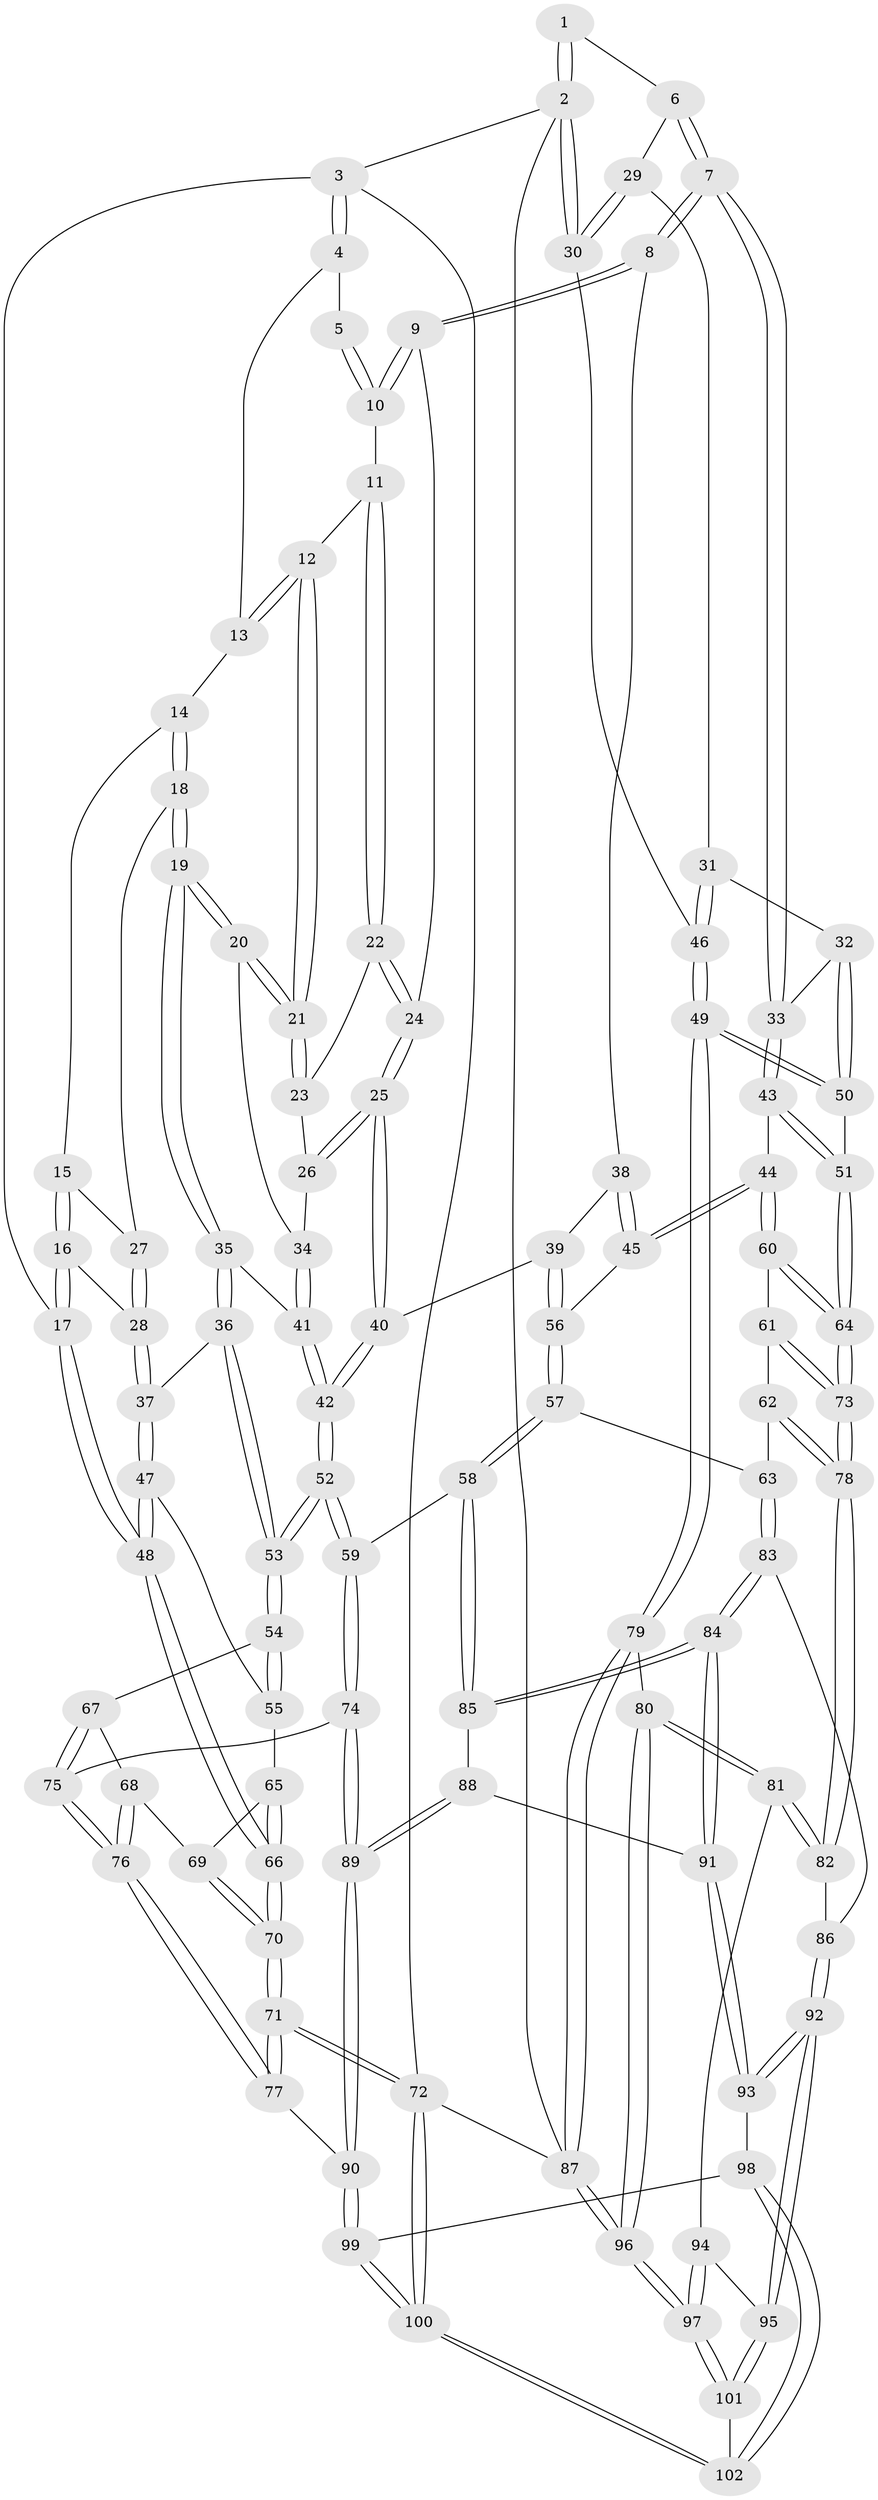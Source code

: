// Generated by graph-tools (version 1.1) at 2025/11/02/21/25 10:11:12]
// undirected, 102 vertices, 252 edges
graph export_dot {
graph [start="1"]
  node [color=gray90,style=filled];
  1 [pos="+0.7154295096814455+0"];
  2 [pos="+1+0"];
  3 [pos="+0+0"];
  4 [pos="+0.04768405218526959+0"];
  5 [pos="+0.6488961080245902+0"];
  6 [pos="+0.8878207108994465+0.18355773299999326"];
  7 [pos="+0.802704713889785+0.2413080689200374"];
  8 [pos="+0.7127924274080156+0.21692723898695465"];
  9 [pos="+0.6449947070050407+0.15630529544869645"];
  10 [pos="+0.5901059699758012+0.04949558702068003"];
  11 [pos="+0.5642208507218464+0.0644359145690006"];
  12 [pos="+0.3244902760689888+0.09995306602075706"];
  13 [pos="+0.08864806498368588+0"];
  14 [pos="+0.1550671587893307+0.1453030379754231"];
  15 [pos="+0.06930751500939673+0.22988561609762784"];
  16 [pos="+0.05391448953016319+0.23633687503316064"];
  17 [pos="+0+0.036343701899515336"];
  18 [pos="+0.24312156814107908+0.23503172237301773"];
  19 [pos="+0.26781988347809604+0.2454975823464379"];
  20 [pos="+0.30321339356003446+0.21877756059345008"];
  21 [pos="+0.306893267494592+0.21174860163131268"];
  22 [pos="+0.4735835864727971+0.198426718522188"];
  23 [pos="+0.47241117766167073+0.19973040452718133"];
  24 [pos="+0.5569106033401345+0.28644682082217127"];
  25 [pos="+0.5332303537841088+0.3376946232084869"];
  26 [pos="+0.4638632459355986+0.27087484725365757"];
  27 [pos="+0.19715507143374955+0.24072364740782834"];
  28 [pos="+0.08706591273174699+0.3149413143068271"];
  29 [pos="+0.9348254263280321+0.1809576364517484"];
  30 [pos="+1+0.11446518383707728"];
  31 [pos="+0.9354291230726639+0.33641938594449616"];
  32 [pos="+0.8520241980115968+0.34162761736027286"];
  33 [pos="+0.8168061132104424+0.31792901385422445"];
  34 [pos="+0.40219672733676987+0.29114114402551083"];
  35 [pos="+0.2578498295644501+0.2997283421766266"];
  36 [pos="+0.21891525465138245+0.3713156336710571"];
  37 [pos="+0.10102010043694087+0.37863526417006704"];
  38 [pos="+0.704379937484172+0.23545911843496725"];
  39 [pos="+0.5671396687308408+0.4087176596980607"];
  40 [pos="+0.5417283284915813+0.40344562256098526"];
  41 [pos="+0.4077486364060535+0.3922307388541614"];
  42 [pos="+0.4416866535652361+0.4598553404674878"];
  43 [pos="+0.7660669587167132+0.4123455557107079"];
  44 [pos="+0.6909248986745833+0.4485872208475962"];
  45 [pos="+0.6783731528744588+0.4449710880170646"];
  46 [pos="+1+0.4558537850869819"];
  47 [pos="+0.0695659593066418+0.41038669314587917"];
  48 [pos="+0+0.40927665780755335"];
  49 [pos="+1+0.5124384003936131"];
  50 [pos="+0.976372933607098+0.5252151701423456"];
  51 [pos="+0.9281536026240116+0.5424625158583379"];
  52 [pos="+0.39308376730297034+0.5385378050545931"];
  53 [pos="+0.2864511304962041+0.5027679408441917"];
  54 [pos="+0.22619065913250153+0.5329698441609606"];
  55 [pos="+0.08945390898425604+0.4846272187435119"];
  56 [pos="+0.6333967168950299+0.44393514124074723"];
  57 [pos="+0.5949772734652804+0.612791677613024"];
  58 [pos="+0.4921437675507398+0.631623778064659"];
  59 [pos="+0.40542969008660307+0.5794708542424949"];
  60 [pos="+0.7241045331181037+0.5216245132192098"];
  61 [pos="+0.7175477145154444+0.5514470259393323"];
  62 [pos="+0.6760433115571499+0.6088873051008596"];
  63 [pos="+0.6312472523978334+0.6276053367082282"];
  64 [pos="+0.9086410963248575+0.5579112075386402"];
  65 [pos="+0.07584061225239075+0.5218602799685205"];
  66 [pos="+0+0.6919340550458535"];
  67 [pos="+0.22242065105301628+0.5383881366351133"];
  68 [pos="+0.12129864865379461+0.600178539487218"];
  69 [pos="+0.11404345293013106+0.5981223659522585"];
  70 [pos="+0+0.8240009350898919"];
  71 [pos="+0+0.9433038237565168"];
  72 [pos="+0+1"];
  73 [pos="+0.8326119579976934+0.671190157612415"];
  74 [pos="+0.37028890358204286+0.6350910617263398"];
  75 [pos="+0.1982067598364538+0.6845672763109046"];
  76 [pos="+0.1794030916963477+0.7027500164146745"];
  77 [pos="+0.15261554106544734+0.7768699781321888"];
  78 [pos="+0.8246786506114343+0.6905803974188367"];
  79 [pos="+1+0.7992566838282631"];
  80 [pos="+0.9169188519989728+0.803757988535243"];
  81 [pos="+0.864705247673812+0.7760101523722348"];
  82 [pos="+0.8201659633586331+0.7284346065097117"];
  83 [pos="+0.6612735935471479+0.7090968865606859"];
  84 [pos="+0.5619028712062692+0.7871673569495248"];
  85 [pos="+0.5118726259586659+0.7098621896661681"];
  86 [pos="+0.7505602787395675+0.7534731971353377"];
  87 [pos="+1+1"];
  88 [pos="+0.4204992001111926+0.7938047554132527"];
  89 [pos="+0.33028066612713775+0.8351995082703693"];
  90 [pos="+0.3284254683679299+0.8387055529662287"];
  91 [pos="+0.5634276704936468+0.8122761301259266"];
  92 [pos="+0.6473975347796127+0.9160601821141029"];
  93 [pos="+0.5720647606742955+0.8498701747136513"];
  94 [pos="+0.8282876773920118+0.8362617264489454"];
  95 [pos="+0.6572055762000485+0.9462215252777156"];
  96 [pos="+0.8123178538843006+1"];
  97 [pos="+0.7322378609868192+1"];
  98 [pos="+0.4323359139367513+0.8946885247712842"];
  99 [pos="+0.33615925657905066+0.8626715511209555"];
  100 [pos="+0.18643678870561378+1"];
  101 [pos="+0.7114292804719101+1"];
  102 [pos="+0.5639292964935047+1"];
  1 -- 2;
  1 -- 2;
  1 -- 6;
  2 -- 3;
  2 -- 30;
  2 -- 30;
  2 -- 87;
  3 -- 4;
  3 -- 4;
  3 -- 17;
  3 -- 72;
  4 -- 5;
  4 -- 13;
  5 -- 10;
  5 -- 10;
  6 -- 7;
  6 -- 7;
  6 -- 29;
  7 -- 8;
  7 -- 8;
  7 -- 33;
  7 -- 33;
  8 -- 9;
  8 -- 9;
  8 -- 38;
  9 -- 10;
  9 -- 10;
  9 -- 24;
  10 -- 11;
  11 -- 12;
  11 -- 22;
  11 -- 22;
  12 -- 13;
  12 -- 13;
  12 -- 21;
  12 -- 21;
  13 -- 14;
  14 -- 15;
  14 -- 18;
  14 -- 18;
  15 -- 16;
  15 -- 16;
  15 -- 27;
  16 -- 17;
  16 -- 17;
  16 -- 28;
  17 -- 48;
  17 -- 48;
  18 -- 19;
  18 -- 19;
  18 -- 27;
  19 -- 20;
  19 -- 20;
  19 -- 35;
  19 -- 35;
  20 -- 21;
  20 -- 21;
  20 -- 34;
  21 -- 23;
  21 -- 23;
  22 -- 23;
  22 -- 24;
  22 -- 24;
  23 -- 26;
  24 -- 25;
  24 -- 25;
  25 -- 26;
  25 -- 26;
  25 -- 40;
  25 -- 40;
  26 -- 34;
  27 -- 28;
  27 -- 28;
  28 -- 37;
  28 -- 37;
  29 -- 30;
  29 -- 30;
  29 -- 31;
  30 -- 46;
  31 -- 32;
  31 -- 46;
  31 -- 46;
  32 -- 33;
  32 -- 50;
  32 -- 50;
  33 -- 43;
  33 -- 43;
  34 -- 41;
  34 -- 41;
  35 -- 36;
  35 -- 36;
  35 -- 41;
  36 -- 37;
  36 -- 53;
  36 -- 53;
  37 -- 47;
  37 -- 47;
  38 -- 39;
  38 -- 45;
  38 -- 45;
  39 -- 40;
  39 -- 56;
  39 -- 56;
  40 -- 42;
  40 -- 42;
  41 -- 42;
  41 -- 42;
  42 -- 52;
  42 -- 52;
  43 -- 44;
  43 -- 51;
  43 -- 51;
  44 -- 45;
  44 -- 45;
  44 -- 60;
  44 -- 60;
  45 -- 56;
  46 -- 49;
  46 -- 49;
  47 -- 48;
  47 -- 48;
  47 -- 55;
  48 -- 66;
  48 -- 66;
  49 -- 50;
  49 -- 50;
  49 -- 79;
  49 -- 79;
  50 -- 51;
  51 -- 64;
  51 -- 64;
  52 -- 53;
  52 -- 53;
  52 -- 59;
  52 -- 59;
  53 -- 54;
  53 -- 54;
  54 -- 55;
  54 -- 55;
  54 -- 67;
  55 -- 65;
  56 -- 57;
  56 -- 57;
  57 -- 58;
  57 -- 58;
  57 -- 63;
  58 -- 59;
  58 -- 85;
  58 -- 85;
  59 -- 74;
  59 -- 74;
  60 -- 61;
  60 -- 64;
  60 -- 64;
  61 -- 62;
  61 -- 73;
  61 -- 73;
  62 -- 63;
  62 -- 78;
  62 -- 78;
  63 -- 83;
  63 -- 83;
  64 -- 73;
  64 -- 73;
  65 -- 66;
  65 -- 66;
  65 -- 69;
  66 -- 70;
  66 -- 70;
  67 -- 68;
  67 -- 75;
  67 -- 75;
  68 -- 69;
  68 -- 76;
  68 -- 76;
  69 -- 70;
  69 -- 70;
  70 -- 71;
  70 -- 71;
  71 -- 72;
  71 -- 72;
  71 -- 77;
  71 -- 77;
  72 -- 100;
  72 -- 100;
  72 -- 87;
  73 -- 78;
  73 -- 78;
  74 -- 75;
  74 -- 89;
  74 -- 89;
  75 -- 76;
  75 -- 76;
  76 -- 77;
  76 -- 77;
  77 -- 90;
  78 -- 82;
  78 -- 82;
  79 -- 80;
  79 -- 87;
  79 -- 87;
  80 -- 81;
  80 -- 81;
  80 -- 96;
  80 -- 96;
  81 -- 82;
  81 -- 82;
  81 -- 94;
  82 -- 86;
  83 -- 84;
  83 -- 84;
  83 -- 86;
  84 -- 85;
  84 -- 85;
  84 -- 91;
  84 -- 91;
  85 -- 88;
  86 -- 92;
  86 -- 92;
  87 -- 96;
  87 -- 96;
  88 -- 89;
  88 -- 89;
  88 -- 91;
  89 -- 90;
  89 -- 90;
  90 -- 99;
  90 -- 99;
  91 -- 93;
  91 -- 93;
  92 -- 93;
  92 -- 93;
  92 -- 95;
  92 -- 95;
  93 -- 98;
  94 -- 95;
  94 -- 97;
  94 -- 97;
  95 -- 101;
  95 -- 101;
  96 -- 97;
  96 -- 97;
  97 -- 101;
  97 -- 101;
  98 -- 99;
  98 -- 102;
  98 -- 102;
  99 -- 100;
  99 -- 100;
  100 -- 102;
  100 -- 102;
  101 -- 102;
}
